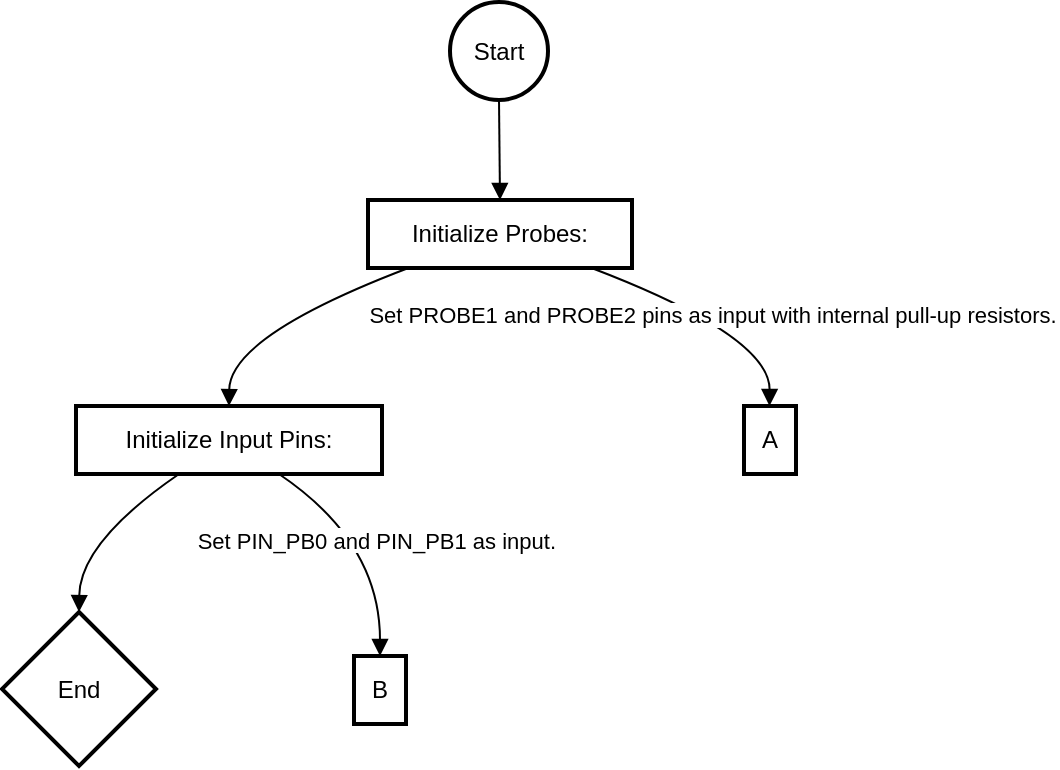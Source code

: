<mxfile version="24.6.5" type="github">
  <diagram name="Page-1" id="MxOlBU5HVFOdAPnkr_2M">
    <mxGraphModel>
      <root>
        <mxCell id="0" />
        <mxCell id="1" parent="0" />
        <mxCell id="2" value="Start" style="ellipse;aspect=fixed;strokeWidth=2;whiteSpace=wrap;" vertex="1" parent="1">
          <mxGeometry x="224" width="49" height="49" as="geometry" />
        </mxCell>
        <mxCell id="3" value="Initialize Probes:" style="whiteSpace=wrap;strokeWidth=2;" vertex="1" parent="1">
          <mxGeometry x="183" y="99" width="132" height="34" as="geometry" />
        </mxCell>
        <mxCell id="4" value="Initialize Input Pins:" style="whiteSpace=wrap;strokeWidth=2;" vertex="1" parent="1">
          <mxGeometry x="37" y="202" width="153" height="34" as="geometry" />
        </mxCell>
        <mxCell id="5" value="End" style="rhombus;strokeWidth=2;whiteSpace=wrap;" vertex="1" parent="1">
          <mxGeometry y="305" width="77" height="77" as="geometry" />
        </mxCell>
        <mxCell id="6" value="A" style="whiteSpace=wrap;strokeWidth=2;" vertex="1" parent="1">
          <mxGeometry x="371" y="202" width="26" height="34" as="geometry" />
        </mxCell>
        <mxCell id="7" value="B" style="whiteSpace=wrap;strokeWidth=2;" vertex="1" parent="1">
          <mxGeometry x="176" y="327" width="26" height="34" as="geometry" />
        </mxCell>
        <mxCell id="8" value="" style="curved=1;startArrow=none;endArrow=block;exitX=0.51;exitY=1;entryX=0.5;entryY=-0.01;" edge="1" parent="1" source="2" target="3">
          <mxGeometry relative="1" as="geometry">
            <Array as="points" />
          </mxGeometry>
        </mxCell>
        <mxCell id="9" value="" style="curved=1;startArrow=none;endArrow=block;exitX=0.16;exitY=0.99;entryX=0.5;entryY=-0.01;" edge="1" parent="1" source="3" target="4">
          <mxGeometry relative="1" as="geometry">
            <Array as="points">
              <mxPoint x="114" y="167" />
            </Array>
          </mxGeometry>
        </mxCell>
        <mxCell id="10" value="" style="curved=1;startArrow=none;endArrow=block;exitX=0.34;exitY=0.99;entryX=0.5;entryY=0;" edge="1" parent="1" source="4" target="5">
          <mxGeometry relative="1" as="geometry">
            <Array as="points">
              <mxPoint x="39" y="270" />
            </Array>
          </mxGeometry>
        </mxCell>
        <mxCell id="11" value="Set PROBE1 and PROBE2 pins as input with internal pull-up resistors." style="curved=1;startArrow=none;endArrow=block;exitX=0.84;exitY=0.99;entryX=0.49;entryY=-0.01;" edge="1" parent="1" source="3" target="6">
          <mxGeometry relative="1" as="geometry">
            <Array as="points">
              <mxPoint x="384" y="167" />
            </Array>
          </mxGeometry>
        </mxCell>
        <mxCell id="12" value="Set PIN_PB0 and PIN_PB1 as input." style="curved=1;startArrow=none;endArrow=block;exitX=0.66;exitY=0.99;entryX=0.5;entryY=-0.01;" edge="1" parent="1" source="4" target="7">
          <mxGeometry relative="1" as="geometry">
            <Array as="points">
              <mxPoint x="189" y="270" />
            </Array>
          </mxGeometry>
        </mxCell>
      </root>
    </mxGraphModel>
  </diagram>
</mxfile>
